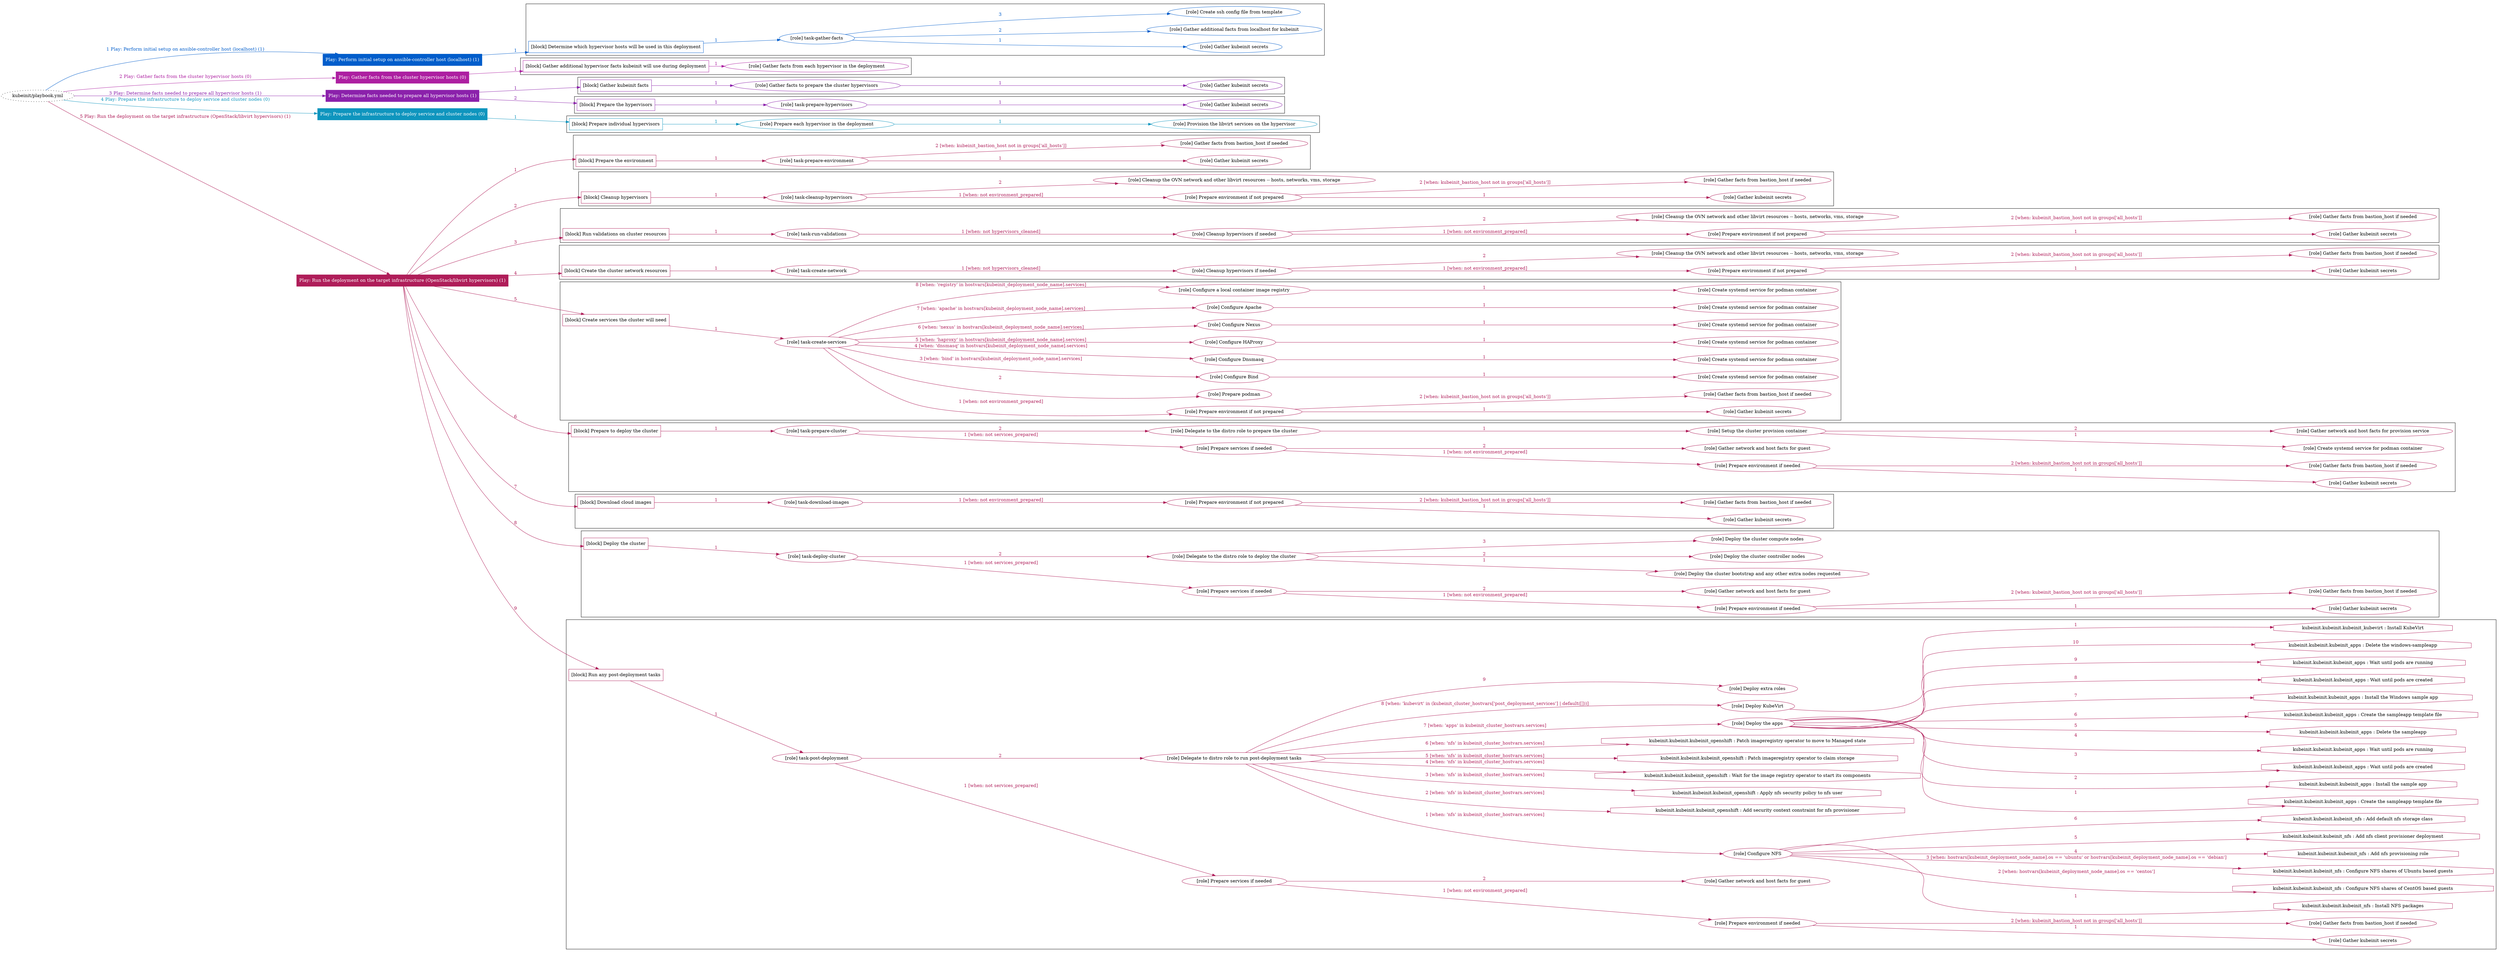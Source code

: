 digraph {
	graph [concentrate=true ordering=in rankdir=LR ratio=fill]
	edge [esep=5 sep=10]
	"kubeinit/playbook.yml" [URL="/home/runner/work/kubeinit/kubeinit/kubeinit/playbook.yml" id=playbook_e3252711 style=dotted]
	"kubeinit/playbook.yml" -> play_e456b643 [label="1 Play: Perform initial setup on ansible-controller host (localhost) (1)" color="#015dcb" fontcolor="#015dcb" id=edge_play_e456b643 labeltooltip="1 Play: Perform initial setup on ansible-controller host (localhost) (1)" tooltip="1 Play: Perform initial setup on ansible-controller host (localhost) (1)"]
	subgraph "Play: Perform initial setup on ansible-controller host (localhost) (1)" {
		play_e456b643 [label="Play: Perform initial setup on ansible-controller host (localhost) (1)" URL="/home/runner/work/kubeinit/kubeinit/kubeinit/playbook.yml" color="#015dcb" fontcolor="#ffffff" id=play_e456b643 shape=box style=filled tooltip=localhost]
		play_e456b643 -> block_eee2f2e5 [label=1 color="#015dcb" fontcolor="#015dcb" id=edge_block_eee2f2e5 labeltooltip=1 tooltip=1]
		subgraph cluster_block_eee2f2e5 {
			block_eee2f2e5 [label="[block] Determine which hypervisor hosts will be used in this deployment" URL="/home/runner/work/kubeinit/kubeinit/kubeinit/playbook.yml" color="#015dcb" id=block_eee2f2e5 labeltooltip="Determine which hypervisor hosts will be used in this deployment" shape=box tooltip="Determine which hypervisor hosts will be used in this deployment"]
			block_eee2f2e5 -> role_b841cca2 [label="1 " color="#015dcb" fontcolor="#015dcb" id=edge_role_b841cca2 labeltooltip="1 " tooltip="1 "]
			subgraph "task-gather-facts" {
				role_b841cca2 [label="[role] task-gather-facts" URL="/home/runner/work/kubeinit/kubeinit/kubeinit/playbook.yml" color="#015dcb" id=role_b841cca2 tooltip="task-gather-facts"]
				role_b841cca2 -> role_5b7f0c7b [label="1 " color="#015dcb" fontcolor="#015dcb" id=edge_role_5b7f0c7b labeltooltip="1 " tooltip="1 "]
				subgraph "Gather kubeinit secrets" {
					role_5b7f0c7b [label="[role] Gather kubeinit secrets" URL="/home/runner/.ansible/collections/ansible_collections/kubeinit/kubeinit/roles/kubeinit_prepare/tasks/build_hypervisors_group.yml" color="#015dcb" id=role_5b7f0c7b tooltip="Gather kubeinit secrets"]
				}
				role_b841cca2 -> role_87a74a77 [label="2 " color="#015dcb" fontcolor="#015dcb" id=edge_role_87a74a77 labeltooltip="2 " tooltip="2 "]
				subgraph "Gather additional facts from localhost for kubeinit" {
					role_87a74a77 [label="[role] Gather additional facts from localhost for kubeinit" URL="/home/runner/.ansible/collections/ansible_collections/kubeinit/kubeinit/roles/kubeinit_prepare/tasks/build_hypervisors_group.yml" color="#015dcb" id=role_87a74a77 tooltip="Gather additional facts from localhost for kubeinit"]
				}
				role_b841cca2 -> role_ed38038c [label="3 " color="#015dcb" fontcolor="#015dcb" id=edge_role_ed38038c labeltooltip="3 " tooltip="3 "]
				subgraph "Create ssh config file from template" {
					role_ed38038c [label="[role] Create ssh config file from template" URL="/home/runner/.ansible/collections/ansible_collections/kubeinit/kubeinit/roles/kubeinit_prepare/tasks/build_hypervisors_group.yml" color="#015dcb" id=role_ed38038c tooltip="Create ssh config file from template"]
				}
			}
		}
	}
	"kubeinit/playbook.yml" -> play_c260c309 [label="2 Play: Gather facts from the cluster hypervisor hosts (0)" color="#ad1fa1" fontcolor="#ad1fa1" id=edge_play_c260c309 labeltooltip="2 Play: Gather facts from the cluster hypervisor hosts (0)" tooltip="2 Play: Gather facts from the cluster hypervisor hosts (0)"]
	subgraph "Play: Gather facts from the cluster hypervisor hosts (0)" {
		play_c260c309 [label="Play: Gather facts from the cluster hypervisor hosts (0)" URL="/home/runner/work/kubeinit/kubeinit/kubeinit/playbook.yml" color="#ad1fa1" fontcolor="#ffffff" id=play_c260c309 shape=box style=filled tooltip="Play: Gather facts from the cluster hypervisor hosts (0)"]
		play_c260c309 -> block_c55fbeb4 [label=1 color="#ad1fa1" fontcolor="#ad1fa1" id=edge_block_c55fbeb4 labeltooltip=1 tooltip=1]
		subgraph cluster_block_c55fbeb4 {
			block_c55fbeb4 [label="[block] Gather additional hypervisor facts kubeinit will use during deployment" URL="/home/runner/work/kubeinit/kubeinit/kubeinit/playbook.yml" color="#ad1fa1" id=block_c55fbeb4 labeltooltip="Gather additional hypervisor facts kubeinit will use during deployment" shape=box tooltip="Gather additional hypervisor facts kubeinit will use during deployment"]
			block_c55fbeb4 -> role_8558c9a0 [label="1 " color="#ad1fa1" fontcolor="#ad1fa1" id=edge_role_8558c9a0 labeltooltip="1 " tooltip="1 "]
			subgraph "Gather facts from each hypervisor in the deployment" {
				role_8558c9a0 [label="[role] Gather facts from each hypervisor in the deployment" URL="/home/runner/work/kubeinit/kubeinit/kubeinit/playbook.yml" color="#ad1fa1" id=role_8558c9a0 tooltip="Gather facts from each hypervisor in the deployment"]
			}
		}
	}
	"kubeinit/playbook.yml" -> play_8055ea23 [label="3 Play: Determine facts needed to prepare all hypervisor hosts (1)" color="#8b21ab" fontcolor="#8b21ab" id=edge_play_8055ea23 labeltooltip="3 Play: Determine facts needed to prepare all hypervisor hosts (1)" tooltip="3 Play: Determine facts needed to prepare all hypervisor hosts (1)"]
	subgraph "Play: Determine facts needed to prepare all hypervisor hosts (1)" {
		play_8055ea23 [label="Play: Determine facts needed to prepare all hypervisor hosts (1)" URL="/home/runner/work/kubeinit/kubeinit/kubeinit/playbook.yml" color="#8b21ab" fontcolor="#ffffff" id=play_8055ea23 shape=box style=filled tooltip=localhost]
		play_8055ea23 -> block_b555402e [label=1 color="#8b21ab" fontcolor="#8b21ab" id=edge_block_b555402e labeltooltip=1 tooltip=1]
		subgraph cluster_block_b555402e {
			block_b555402e [label="[block] Gather kubeinit facts" URL="/home/runner/work/kubeinit/kubeinit/kubeinit/playbook.yml" color="#8b21ab" id=block_b555402e labeltooltip="Gather kubeinit facts" shape=box tooltip="Gather kubeinit facts"]
			block_b555402e -> role_ecf89e11 [label="1 " color="#8b21ab" fontcolor="#8b21ab" id=edge_role_ecf89e11 labeltooltip="1 " tooltip="1 "]
			subgraph "Gather facts to prepare the cluster hypervisors" {
				role_ecf89e11 [label="[role] Gather facts to prepare the cluster hypervisors" URL="/home/runner/work/kubeinit/kubeinit/kubeinit/playbook.yml" color="#8b21ab" id=role_ecf89e11 tooltip="Gather facts to prepare the cluster hypervisors"]
				role_ecf89e11 -> role_c4e775cf [label="1 " color="#8b21ab" fontcolor="#8b21ab" id=edge_role_c4e775cf labeltooltip="1 " tooltip="1 "]
				subgraph "Gather kubeinit secrets" {
					role_c4e775cf [label="[role] Gather kubeinit secrets" URL="/home/runner/.ansible/collections/ansible_collections/kubeinit/kubeinit/roles/kubeinit_prepare/tasks/gather_kubeinit_facts.yml" color="#8b21ab" id=role_c4e775cf tooltip="Gather kubeinit secrets"]
				}
			}
		}
		play_8055ea23 -> block_e7b2867a [label=2 color="#8b21ab" fontcolor="#8b21ab" id=edge_block_e7b2867a labeltooltip=2 tooltip=2]
		subgraph cluster_block_e7b2867a {
			block_e7b2867a [label="[block] Prepare the hypervisors" URL="/home/runner/work/kubeinit/kubeinit/kubeinit/playbook.yml" color="#8b21ab" id=block_e7b2867a labeltooltip="Prepare the hypervisors" shape=box tooltip="Prepare the hypervisors"]
			block_e7b2867a -> role_e897cc3e [label="1 " color="#8b21ab" fontcolor="#8b21ab" id=edge_role_e897cc3e labeltooltip="1 " tooltip="1 "]
			subgraph "task-prepare-hypervisors" {
				role_e897cc3e [label="[role] task-prepare-hypervisors" URL="/home/runner/work/kubeinit/kubeinit/kubeinit/playbook.yml" color="#8b21ab" id=role_e897cc3e tooltip="task-prepare-hypervisors"]
				role_e897cc3e -> role_be6ddb45 [label="1 " color="#8b21ab" fontcolor="#8b21ab" id=edge_role_be6ddb45 labeltooltip="1 " tooltip="1 "]
				subgraph "Gather kubeinit secrets" {
					role_be6ddb45 [label="[role] Gather kubeinit secrets" URL="/home/runner/.ansible/collections/ansible_collections/kubeinit/kubeinit/roles/kubeinit_prepare/tasks/gather_kubeinit_facts.yml" color="#8b21ab" id=role_be6ddb45 tooltip="Gather kubeinit secrets"]
				}
			}
		}
	}
	"kubeinit/playbook.yml" -> play_c239cff2 [label="4 Play: Prepare the infrastructure to deploy service and cluster nodes (0)" color="#0e95be" fontcolor="#0e95be" id=edge_play_c239cff2 labeltooltip="4 Play: Prepare the infrastructure to deploy service and cluster nodes (0)" tooltip="4 Play: Prepare the infrastructure to deploy service and cluster nodes (0)"]
	subgraph "Play: Prepare the infrastructure to deploy service and cluster nodes (0)" {
		play_c239cff2 [label="Play: Prepare the infrastructure to deploy service and cluster nodes (0)" URL="/home/runner/work/kubeinit/kubeinit/kubeinit/playbook.yml" color="#0e95be" fontcolor="#ffffff" id=play_c239cff2 shape=box style=filled tooltip="Play: Prepare the infrastructure to deploy service and cluster nodes (0)"]
		play_c239cff2 -> block_aba1b166 [label=1 color="#0e95be" fontcolor="#0e95be" id=edge_block_aba1b166 labeltooltip=1 tooltip=1]
		subgraph cluster_block_aba1b166 {
			block_aba1b166 [label="[block] Prepare individual hypervisors" URL="/home/runner/work/kubeinit/kubeinit/kubeinit/playbook.yml" color="#0e95be" id=block_aba1b166 labeltooltip="Prepare individual hypervisors" shape=box tooltip="Prepare individual hypervisors"]
			block_aba1b166 -> role_907ac95d [label="1 " color="#0e95be" fontcolor="#0e95be" id=edge_role_907ac95d labeltooltip="1 " tooltip="1 "]
			subgraph "Prepare each hypervisor in the deployment" {
				role_907ac95d [label="[role] Prepare each hypervisor in the deployment" URL="/home/runner/work/kubeinit/kubeinit/kubeinit/playbook.yml" color="#0e95be" id=role_907ac95d tooltip="Prepare each hypervisor in the deployment"]
				role_907ac95d -> role_f558c8da [label="1 " color="#0e95be" fontcolor="#0e95be" id=edge_role_f558c8da labeltooltip="1 " tooltip="1 "]
				subgraph "Provision the libvirt services on the hypervisor" {
					role_f558c8da [label="[role] Provision the libvirt services on the hypervisor" URL="/home/runner/.ansible/collections/ansible_collections/kubeinit/kubeinit/roles/kubeinit_prepare/tasks/prepare_hypervisor.yml" color="#0e95be" id=role_f558c8da tooltip="Provision the libvirt services on the hypervisor"]
				}
			}
		}
	}
	"kubeinit/playbook.yml" -> play_3ea09813 [label="5 Play: Run the deployment on the target infrastructure (OpenStack/libvirt hypervisors) (1)" color="#af1d59" fontcolor="#af1d59" id=edge_play_3ea09813 labeltooltip="5 Play: Run the deployment on the target infrastructure (OpenStack/libvirt hypervisors) (1)" tooltip="5 Play: Run the deployment on the target infrastructure (OpenStack/libvirt hypervisors) (1)"]
	subgraph "Play: Run the deployment on the target infrastructure (OpenStack/libvirt hypervisors) (1)" {
		play_3ea09813 [label="Play: Run the deployment on the target infrastructure (OpenStack/libvirt hypervisors) (1)" URL="/home/runner/work/kubeinit/kubeinit/kubeinit/playbook.yml" color="#af1d59" fontcolor="#ffffff" id=play_3ea09813 shape=box style=filled tooltip=localhost]
		play_3ea09813 -> block_034b9311 [label=1 color="#af1d59" fontcolor="#af1d59" id=edge_block_034b9311 labeltooltip=1 tooltip=1]
		subgraph cluster_block_034b9311 {
			block_034b9311 [label="[block] Prepare the environment" URL="/home/runner/work/kubeinit/kubeinit/kubeinit/playbook.yml" color="#af1d59" id=block_034b9311 labeltooltip="Prepare the environment" shape=box tooltip="Prepare the environment"]
			block_034b9311 -> role_fb44b519 [label="1 " color="#af1d59" fontcolor="#af1d59" id=edge_role_fb44b519 labeltooltip="1 " tooltip="1 "]
			subgraph "task-prepare-environment" {
				role_fb44b519 [label="[role] task-prepare-environment" URL="/home/runner/work/kubeinit/kubeinit/kubeinit/playbook.yml" color="#af1d59" id=role_fb44b519 tooltip="task-prepare-environment"]
				role_fb44b519 -> role_ff9d179a [label="1 " color="#af1d59" fontcolor="#af1d59" id=edge_role_ff9d179a labeltooltip="1 " tooltip="1 "]
				subgraph "Gather kubeinit secrets" {
					role_ff9d179a [label="[role] Gather kubeinit secrets" URL="/home/runner/.ansible/collections/ansible_collections/kubeinit/kubeinit/roles/kubeinit_prepare/tasks/gather_kubeinit_facts.yml" color="#af1d59" id=role_ff9d179a tooltip="Gather kubeinit secrets"]
				}
				role_fb44b519 -> role_3afa31f3 [label="2 [when: kubeinit_bastion_host not in groups['all_hosts']]" color="#af1d59" fontcolor="#af1d59" id=edge_role_3afa31f3 labeltooltip="2 [when: kubeinit_bastion_host not in groups['all_hosts']]" tooltip="2 [when: kubeinit_bastion_host not in groups['all_hosts']]"]
				subgraph "Gather facts from bastion_host if needed" {
					role_3afa31f3 [label="[role] Gather facts from bastion_host if needed" URL="/home/runner/.ansible/collections/ansible_collections/kubeinit/kubeinit/roles/kubeinit_prepare/tasks/main.yml" color="#af1d59" id=role_3afa31f3 tooltip="Gather facts from bastion_host if needed"]
				}
			}
		}
		play_3ea09813 -> block_0608046b [label=2 color="#af1d59" fontcolor="#af1d59" id=edge_block_0608046b labeltooltip=2 tooltip=2]
		subgraph cluster_block_0608046b {
			block_0608046b [label="[block] Cleanup hypervisors" URL="/home/runner/work/kubeinit/kubeinit/kubeinit/playbook.yml" color="#af1d59" id=block_0608046b labeltooltip="Cleanup hypervisors" shape=box tooltip="Cleanup hypervisors"]
			block_0608046b -> role_62b7199b [label="1 " color="#af1d59" fontcolor="#af1d59" id=edge_role_62b7199b labeltooltip="1 " tooltip="1 "]
			subgraph "task-cleanup-hypervisors" {
				role_62b7199b [label="[role] task-cleanup-hypervisors" URL="/home/runner/work/kubeinit/kubeinit/kubeinit/playbook.yml" color="#af1d59" id=role_62b7199b tooltip="task-cleanup-hypervisors"]
				role_62b7199b -> role_572e3bfc [label="1 [when: not environment_prepared]" color="#af1d59" fontcolor="#af1d59" id=edge_role_572e3bfc labeltooltip="1 [when: not environment_prepared]" tooltip="1 [when: not environment_prepared]"]
				subgraph "Prepare environment if not prepared" {
					role_572e3bfc [label="[role] Prepare environment if not prepared" URL="/home/runner/.ansible/collections/ansible_collections/kubeinit/kubeinit/roles/kubeinit_libvirt/tasks/cleanup_hypervisors.yml" color="#af1d59" id=role_572e3bfc tooltip="Prepare environment if not prepared"]
					role_572e3bfc -> role_1ffa2265 [label="1 " color="#af1d59" fontcolor="#af1d59" id=edge_role_1ffa2265 labeltooltip="1 " tooltip="1 "]
					subgraph "Gather kubeinit secrets" {
						role_1ffa2265 [label="[role] Gather kubeinit secrets" URL="/home/runner/.ansible/collections/ansible_collections/kubeinit/kubeinit/roles/kubeinit_prepare/tasks/gather_kubeinit_facts.yml" color="#af1d59" id=role_1ffa2265 tooltip="Gather kubeinit secrets"]
					}
					role_572e3bfc -> role_8b8fbdbe [label="2 [when: kubeinit_bastion_host not in groups['all_hosts']]" color="#af1d59" fontcolor="#af1d59" id=edge_role_8b8fbdbe labeltooltip="2 [when: kubeinit_bastion_host not in groups['all_hosts']]" tooltip="2 [when: kubeinit_bastion_host not in groups['all_hosts']]"]
					subgraph "Gather facts from bastion_host if needed" {
						role_8b8fbdbe [label="[role] Gather facts from bastion_host if needed" URL="/home/runner/.ansible/collections/ansible_collections/kubeinit/kubeinit/roles/kubeinit_prepare/tasks/main.yml" color="#af1d59" id=role_8b8fbdbe tooltip="Gather facts from bastion_host if needed"]
					}
				}
				role_62b7199b -> role_d8f637d0 [label="2 " color="#af1d59" fontcolor="#af1d59" id=edge_role_d8f637d0 labeltooltip="2 " tooltip="2 "]
				subgraph "Cleanup the OVN network and other libvirt resources -- hosts, networks, vms, storage" {
					role_d8f637d0 [label="[role] Cleanup the OVN network and other libvirt resources -- hosts, networks, vms, storage" URL="/home/runner/.ansible/collections/ansible_collections/kubeinit/kubeinit/roles/kubeinit_libvirt/tasks/cleanup_hypervisors.yml" color="#af1d59" id=role_d8f637d0 tooltip="Cleanup the OVN network and other libvirt resources -- hosts, networks, vms, storage"]
				}
			}
		}
		play_3ea09813 -> block_e506ed48 [label=3 color="#af1d59" fontcolor="#af1d59" id=edge_block_e506ed48 labeltooltip=3 tooltip=3]
		subgraph cluster_block_e506ed48 {
			block_e506ed48 [label="[block] Run validations on cluster resources" URL="/home/runner/work/kubeinit/kubeinit/kubeinit/playbook.yml" color="#af1d59" id=block_e506ed48 labeltooltip="Run validations on cluster resources" shape=box tooltip="Run validations on cluster resources"]
			block_e506ed48 -> role_f133ded1 [label="1 " color="#af1d59" fontcolor="#af1d59" id=edge_role_f133ded1 labeltooltip="1 " tooltip="1 "]
			subgraph "task-run-validations" {
				role_f133ded1 [label="[role] task-run-validations" URL="/home/runner/work/kubeinit/kubeinit/kubeinit/playbook.yml" color="#af1d59" id=role_f133ded1 tooltip="task-run-validations"]
				role_f133ded1 -> role_7e193907 [label="1 [when: not hypervisors_cleaned]" color="#af1d59" fontcolor="#af1d59" id=edge_role_7e193907 labeltooltip="1 [when: not hypervisors_cleaned]" tooltip="1 [when: not hypervisors_cleaned]"]
				subgraph "Cleanup hypervisors if needed" {
					role_7e193907 [label="[role] Cleanup hypervisors if needed" URL="/home/runner/.ansible/collections/ansible_collections/kubeinit/kubeinit/roles/kubeinit_validations/tasks/main.yml" color="#af1d59" id=role_7e193907 tooltip="Cleanup hypervisors if needed"]
					role_7e193907 -> role_e0d7510d [label="1 [when: not environment_prepared]" color="#af1d59" fontcolor="#af1d59" id=edge_role_e0d7510d labeltooltip="1 [when: not environment_prepared]" tooltip="1 [when: not environment_prepared]"]
					subgraph "Prepare environment if not prepared" {
						role_e0d7510d [label="[role] Prepare environment if not prepared" URL="/home/runner/.ansible/collections/ansible_collections/kubeinit/kubeinit/roles/kubeinit_libvirt/tasks/cleanup_hypervisors.yml" color="#af1d59" id=role_e0d7510d tooltip="Prepare environment if not prepared"]
						role_e0d7510d -> role_b2cf4967 [label="1 " color="#af1d59" fontcolor="#af1d59" id=edge_role_b2cf4967 labeltooltip="1 " tooltip="1 "]
						subgraph "Gather kubeinit secrets" {
							role_b2cf4967 [label="[role] Gather kubeinit secrets" URL="/home/runner/.ansible/collections/ansible_collections/kubeinit/kubeinit/roles/kubeinit_prepare/tasks/gather_kubeinit_facts.yml" color="#af1d59" id=role_b2cf4967 tooltip="Gather kubeinit secrets"]
						}
						role_e0d7510d -> role_5bf12031 [label="2 [when: kubeinit_bastion_host not in groups['all_hosts']]" color="#af1d59" fontcolor="#af1d59" id=edge_role_5bf12031 labeltooltip="2 [when: kubeinit_bastion_host not in groups['all_hosts']]" tooltip="2 [when: kubeinit_bastion_host not in groups['all_hosts']]"]
						subgraph "Gather facts from bastion_host if needed" {
							role_5bf12031 [label="[role] Gather facts from bastion_host if needed" URL="/home/runner/.ansible/collections/ansible_collections/kubeinit/kubeinit/roles/kubeinit_prepare/tasks/main.yml" color="#af1d59" id=role_5bf12031 tooltip="Gather facts from bastion_host if needed"]
						}
					}
					role_7e193907 -> role_a5b5bcfa [label="2 " color="#af1d59" fontcolor="#af1d59" id=edge_role_a5b5bcfa labeltooltip="2 " tooltip="2 "]
					subgraph "Cleanup the OVN network and other libvirt resources -- hosts, networks, vms, storage" {
						role_a5b5bcfa [label="[role] Cleanup the OVN network and other libvirt resources -- hosts, networks, vms, storage" URL="/home/runner/.ansible/collections/ansible_collections/kubeinit/kubeinit/roles/kubeinit_libvirt/tasks/cleanup_hypervisors.yml" color="#af1d59" id=role_a5b5bcfa tooltip="Cleanup the OVN network and other libvirt resources -- hosts, networks, vms, storage"]
					}
				}
			}
		}
		play_3ea09813 -> block_04ce2e77 [label=4 color="#af1d59" fontcolor="#af1d59" id=edge_block_04ce2e77 labeltooltip=4 tooltip=4]
		subgraph cluster_block_04ce2e77 {
			block_04ce2e77 [label="[block] Create the cluster network resources" URL="/home/runner/work/kubeinit/kubeinit/kubeinit/playbook.yml" color="#af1d59" id=block_04ce2e77 labeltooltip="Create the cluster network resources" shape=box tooltip="Create the cluster network resources"]
			block_04ce2e77 -> role_4ee4dd13 [label="1 " color="#af1d59" fontcolor="#af1d59" id=edge_role_4ee4dd13 labeltooltip="1 " tooltip="1 "]
			subgraph "task-create-network" {
				role_4ee4dd13 [label="[role] task-create-network" URL="/home/runner/work/kubeinit/kubeinit/kubeinit/playbook.yml" color="#af1d59" id=role_4ee4dd13 tooltip="task-create-network"]
				role_4ee4dd13 -> role_643209d6 [label="1 [when: not hypervisors_cleaned]" color="#af1d59" fontcolor="#af1d59" id=edge_role_643209d6 labeltooltip="1 [when: not hypervisors_cleaned]" tooltip="1 [when: not hypervisors_cleaned]"]
				subgraph "Cleanup hypervisors if needed" {
					role_643209d6 [label="[role] Cleanup hypervisors if needed" URL="/home/runner/.ansible/collections/ansible_collections/kubeinit/kubeinit/roles/kubeinit_libvirt/tasks/create_network.yml" color="#af1d59" id=role_643209d6 tooltip="Cleanup hypervisors if needed"]
					role_643209d6 -> role_c577e82b [label="1 [when: not environment_prepared]" color="#af1d59" fontcolor="#af1d59" id=edge_role_c577e82b labeltooltip="1 [when: not environment_prepared]" tooltip="1 [when: not environment_prepared]"]
					subgraph "Prepare environment if not prepared" {
						role_c577e82b [label="[role] Prepare environment if not prepared" URL="/home/runner/.ansible/collections/ansible_collections/kubeinit/kubeinit/roles/kubeinit_libvirt/tasks/cleanup_hypervisors.yml" color="#af1d59" id=role_c577e82b tooltip="Prepare environment if not prepared"]
						role_c577e82b -> role_55623aaa [label="1 " color="#af1d59" fontcolor="#af1d59" id=edge_role_55623aaa labeltooltip="1 " tooltip="1 "]
						subgraph "Gather kubeinit secrets" {
							role_55623aaa [label="[role] Gather kubeinit secrets" URL="/home/runner/.ansible/collections/ansible_collections/kubeinit/kubeinit/roles/kubeinit_prepare/tasks/gather_kubeinit_facts.yml" color="#af1d59" id=role_55623aaa tooltip="Gather kubeinit secrets"]
						}
						role_c577e82b -> role_49bbb86b [label="2 [when: kubeinit_bastion_host not in groups['all_hosts']]" color="#af1d59" fontcolor="#af1d59" id=edge_role_49bbb86b labeltooltip="2 [when: kubeinit_bastion_host not in groups['all_hosts']]" tooltip="2 [when: kubeinit_bastion_host not in groups['all_hosts']]"]
						subgraph "Gather facts from bastion_host if needed" {
							role_49bbb86b [label="[role] Gather facts from bastion_host if needed" URL="/home/runner/.ansible/collections/ansible_collections/kubeinit/kubeinit/roles/kubeinit_prepare/tasks/main.yml" color="#af1d59" id=role_49bbb86b tooltip="Gather facts from bastion_host if needed"]
						}
					}
					role_643209d6 -> role_d108f655 [label="2 " color="#af1d59" fontcolor="#af1d59" id=edge_role_d108f655 labeltooltip="2 " tooltip="2 "]
					subgraph "Cleanup the OVN network and other libvirt resources -- hosts, networks, vms, storage" {
						role_d108f655 [label="[role] Cleanup the OVN network and other libvirt resources -- hosts, networks, vms, storage" URL="/home/runner/.ansible/collections/ansible_collections/kubeinit/kubeinit/roles/kubeinit_libvirt/tasks/cleanup_hypervisors.yml" color="#af1d59" id=role_d108f655 tooltip="Cleanup the OVN network and other libvirt resources -- hosts, networks, vms, storage"]
					}
				}
			}
		}
		play_3ea09813 -> block_4a1b5ad2 [label=5 color="#af1d59" fontcolor="#af1d59" id=edge_block_4a1b5ad2 labeltooltip=5 tooltip=5]
		subgraph cluster_block_4a1b5ad2 {
			block_4a1b5ad2 [label="[block] Create services the cluster will need" URL="/home/runner/work/kubeinit/kubeinit/kubeinit/playbook.yml" color="#af1d59" id=block_4a1b5ad2 labeltooltip="Create services the cluster will need" shape=box tooltip="Create services the cluster will need"]
			block_4a1b5ad2 -> role_200e5c38 [label="1 " color="#af1d59" fontcolor="#af1d59" id=edge_role_200e5c38 labeltooltip="1 " tooltip="1 "]
			subgraph "task-create-services" {
				role_200e5c38 [label="[role] task-create-services" URL="/home/runner/work/kubeinit/kubeinit/kubeinit/playbook.yml" color="#af1d59" id=role_200e5c38 tooltip="task-create-services"]
				role_200e5c38 -> role_45a23ff1 [label="1 [when: not environment_prepared]" color="#af1d59" fontcolor="#af1d59" id=edge_role_45a23ff1 labeltooltip="1 [when: not environment_prepared]" tooltip="1 [when: not environment_prepared]"]
				subgraph "Prepare environment if not prepared" {
					role_45a23ff1 [label="[role] Prepare environment if not prepared" URL="/home/runner/.ansible/collections/ansible_collections/kubeinit/kubeinit/roles/kubeinit_services/tasks/main.yml" color="#af1d59" id=role_45a23ff1 tooltip="Prepare environment if not prepared"]
					role_45a23ff1 -> role_1e6dfc00 [label="1 " color="#af1d59" fontcolor="#af1d59" id=edge_role_1e6dfc00 labeltooltip="1 " tooltip="1 "]
					subgraph "Gather kubeinit secrets" {
						role_1e6dfc00 [label="[role] Gather kubeinit secrets" URL="/home/runner/.ansible/collections/ansible_collections/kubeinit/kubeinit/roles/kubeinit_prepare/tasks/gather_kubeinit_facts.yml" color="#af1d59" id=role_1e6dfc00 tooltip="Gather kubeinit secrets"]
					}
					role_45a23ff1 -> role_d30a7b1b [label="2 [when: kubeinit_bastion_host not in groups['all_hosts']]" color="#af1d59" fontcolor="#af1d59" id=edge_role_d30a7b1b labeltooltip="2 [when: kubeinit_bastion_host not in groups['all_hosts']]" tooltip="2 [when: kubeinit_bastion_host not in groups['all_hosts']]"]
					subgraph "Gather facts from bastion_host if needed" {
						role_d30a7b1b [label="[role] Gather facts from bastion_host if needed" URL="/home/runner/.ansible/collections/ansible_collections/kubeinit/kubeinit/roles/kubeinit_prepare/tasks/main.yml" color="#af1d59" id=role_d30a7b1b tooltip="Gather facts from bastion_host if needed"]
					}
				}
				role_200e5c38 -> role_5715a334 [label="2 " color="#af1d59" fontcolor="#af1d59" id=edge_role_5715a334 labeltooltip="2 " tooltip="2 "]
				subgraph "Prepare podman" {
					role_5715a334 [label="[role] Prepare podman" URL="/home/runner/.ansible/collections/ansible_collections/kubeinit/kubeinit/roles/kubeinit_services/tasks/00_create_service_pod.yml" color="#af1d59" id=role_5715a334 tooltip="Prepare podman"]
				}
				role_200e5c38 -> role_47a1816c [label="3 [when: 'bind' in hostvars[kubeinit_deployment_node_name].services]" color="#af1d59" fontcolor="#af1d59" id=edge_role_47a1816c labeltooltip="3 [when: 'bind' in hostvars[kubeinit_deployment_node_name].services]" tooltip="3 [when: 'bind' in hostvars[kubeinit_deployment_node_name].services]"]
				subgraph "Configure Bind" {
					role_47a1816c [label="[role] Configure Bind" URL="/home/runner/.ansible/collections/ansible_collections/kubeinit/kubeinit/roles/kubeinit_services/tasks/start_services_containers.yml" color="#af1d59" id=role_47a1816c tooltip="Configure Bind"]
					role_47a1816c -> role_628c05bf [label="1 " color="#af1d59" fontcolor="#af1d59" id=edge_role_628c05bf labeltooltip="1 " tooltip="1 "]
					subgraph "Create systemd service for podman container" {
						role_628c05bf [label="[role] Create systemd service for podman container" URL="/home/runner/.ansible/collections/ansible_collections/kubeinit/kubeinit/roles/kubeinit_bind/tasks/main.yml" color="#af1d59" id=role_628c05bf tooltip="Create systemd service for podman container"]
					}
				}
				role_200e5c38 -> role_bedb3c63 [label="4 [when: 'dnsmasq' in hostvars[kubeinit_deployment_node_name].services]" color="#af1d59" fontcolor="#af1d59" id=edge_role_bedb3c63 labeltooltip="4 [when: 'dnsmasq' in hostvars[kubeinit_deployment_node_name].services]" tooltip="4 [when: 'dnsmasq' in hostvars[kubeinit_deployment_node_name].services]"]
				subgraph "Configure Dnsmasq" {
					role_bedb3c63 [label="[role] Configure Dnsmasq" URL="/home/runner/.ansible/collections/ansible_collections/kubeinit/kubeinit/roles/kubeinit_services/tasks/start_services_containers.yml" color="#af1d59" id=role_bedb3c63 tooltip="Configure Dnsmasq"]
					role_bedb3c63 -> role_e646cefc [label="1 " color="#af1d59" fontcolor="#af1d59" id=edge_role_e646cefc labeltooltip="1 " tooltip="1 "]
					subgraph "Create systemd service for podman container" {
						role_e646cefc [label="[role] Create systemd service for podman container" URL="/home/runner/.ansible/collections/ansible_collections/kubeinit/kubeinit/roles/kubeinit_dnsmasq/tasks/main.yml" color="#af1d59" id=role_e646cefc tooltip="Create systemd service for podman container"]
					}
				}
				role_200e5c38 -> role_da34a9d1 [label="5 [when: 'haproxy' in hostvars[kubeinit_deployment_node_name].services]" color="#af1d59" fontcolor="#af1d59" id=edge_role_da34a9d1 labeltooltip="5 [when: 'haproxy' in hostvars[kubeinit_deployment_node_name].services]" tooltip="5 [when: 'haproxy' in hostvars[kubeinit_deployment_node_name].services]"]
				subgraph "Configure HAProxy" {
					role_da34a9d1 [label="[role] Configure HAProxy" URL="/home/runner/.ansible/collections/ansible_collections/kubeinit/kubeinit/roles/kubeinit_services/tasks/start_services_containers.yml" color="#af1d59" id=role_da34a9d1 tooltip="Configure HAProxy"]
					role_da34a9d1 -> role_89391e80 [label="1 " color="#af1d59" fontcolor="#af1d59" id=edge_role_89391e80 labeltooltip="1 " tooltip="1 "]
					subgraph "Create systemd service for podman container" {
						role_89391e80 [label="[role] Create systemd service for podman container" URL="/home/runner/.ansible/collections/ansible_collections/kubeinit/kubeinit/roles/kubeinit_haproxy/tasks/main.yml" color="#af1d59" id=role_89391e80 tooltip="Create systemd service for podman container"]
					}
				}
				role_200e5c38 -> role_f342394f [label="6 [when: 'nexus' in hostvars[kubeinit_deployment_node_name].services]" color="#af1d59" fontcolor="#af1d59" id=edge_role_f342394f labeltooltip="6 [when: 'nexus' in hostvars[kubeinit_deployment_node_name].services]" tooltip="6 [when: 'nexus' in hostvars[kubeinit_deployment_node_name].services]"]
				subgraph "Configure Nexus" {
					role_f342394f [label="[role] Configure Nexus" URL="/home/runner/.ansible/collections/ansible_collections/kubeinit/kubeinit/roles/kubeinit_services/tasks/start_services_containers.yml" color="#af1d59" id=role_f342394f tooltip="Configure Nexus"]
					role_f342394f -> role_1945001e [label="1 " color="#af1d59" fontcolor="#af1d59" id=edge_role_1945001e labeltooltip="1 " tooltip="1 "]
					subgraph "Create systemd service for podman container" {
						role_1945001e [label="[role] Create systemd service for podman container" URL="/home/runner/.ansible/collections/ansible_collections/kubeinit/kubeinit/roles/kubeinit_nexus/tasks/main.yml" color="#af1d59" id=role_1945001e tooltip="Create systemd service for podman container"]
					}
				}
				role_200e5c38 -> role_5595a4e3 [label="7 [when: 'apache' in hostvars[kubeinit_deployment_node_name].services]" color="#af1d59" fontcolor="#af1d59" id=edge_role_5595a4e3 labeltooltip="7 [when: 'apache' in hostvars[kubeinit_deployment_node_name].services]" tooltip="7 [when: 'apache' in hostvars[kubeinit_deployment_node_name].services]"]
				subgraph "Configure Apache" {
					role_5595a4e3 [label="[role] Configure Apache" URL="/home/runner/.ansible/collections/ansible_collections/kubeinit/kubeinit/roles/kubeinit_services/tasks/start_services_containers.yml" color="#af1d59" id=role_5595a4e3 tooltip="Configure Apache"]
					role_5595a4e3 -> role_382ae1e9 [label="1 " color="#af1d59" fontcolor="#af1d59" id=edge_role_382ae1e9 labeltooltip="1 " tooltip="1 "]
					subgraph "Create systemd service for podman container" {
						role_382ae1e9 [label="[role] Create systemd service for podman container" URL="/home/runner/.ansible/collections/ansible_collections/kubeinit/kubeinit/roles/kubeinit_apache/tasks/main.yml" color="#af1d59" id=role_382ae1e9 tooltip="Create systemd service for podman container"]
					}
				}
				role_200e5c38 -> role_b085291c [label="8 [when: 'registry' in hostvars[kubeinit_deployment_node_name].services]" color="#af1d59" fontcolor="#af1d59" id=edge_role_b085291c labeltooltip="8 [when: 'registry' in hostvars[kubeinit_deployment_node_name].services]" tooltip="8 [when: 'registry' in hostvars[kubeinit_deployment_node_name].services]"]
				subgraph "Configure a local container image registry" {
					role_b085291c [label="[role] Configure a local container image registry" URL="/home/runner/.ansible/collections/ansible_collections/kubeinit/kubeinit/roles/kubeinit_services/tasks/start_services_containers.yml" color="#af1d59" id=role_b085291c tooltip="Configure a local container image registry"]
					role_b085291c -> role_a7bc7202 [label="1 " color="#af1d59" fontcolor="#af1d59" id=edge_role_a7bc7202 labeltooltip="1 " tooltip="1 "]
					subgraph "Create systemd service for podman container" {
						role_a7bc7202 [label="[role] Create systemd service for podman container" URL="/home/runner/.ansible/collections/ansible_collections/kubeinit/kubeinit/roles/kubeinit_registry/tasks/main.yml" color="#af1d59" id=role_a7bc7202 tooltip="Create systemd service for podman container"]
					}
				}
			}
		}
		play_3ea09813 -> block_edd6121d [label=6 color="#af1d59" fontcolor="#af1d59" id=edge_block_edd6121d labeltooltip=6 tooltip=6]
		subgraph cluster_block_edd6121d {
			block_edd6121d [label="[block] Prepare to deploy the cluster" URL="/home/runner/work/kubeinit/kubeinit/kubeinit/playbook.yml" color="#af1d59" id=block_edd6121d labeltooltip="Prepare to deploy the cluster" shape=box tooltip="Prepare to deploy the cluster"]
			block_edd6121d -> role_98f7837d [label="1 " color="#af1d59" fontcolor="#af1d59" id=edge_role_98f7837d labeltooltip="1 " tooltip="1 "]
			subgraph "task-prepare-cluster" {
				role_98f7837d [label="[role] task-prepare-cluster" URL="/home/runner/work/kubeinit/kubeinit/kubeinit/playbook.yml" color="#af1d59" id=role_98f7837d tooltip="task-prepare-cluster"]
				role_98f7837d -> role_c1886829 [label="1 [when: not services_prepared]" color="#af1d59" fontcolor="#af1d59" id=edge_role_c1886829 labeltooltip="1 [when: not services_prepared]" tooltip="1 [when: not services_prepared]"]
				subgraph "Prepare services if needed" {
					role_c1886829 [label="[role] Prepare services if needed" URL="/home/runner/.ansible/collections/ansible_collections/kubeinit/kubeinit/roles/kubeinit_prepare/tasks/prepare_cluster.yml" color="#af1d59" id=role_c1886829 tooltip="Prepare services if needed"]
					role_c1886829 -> role_0881740b [label="1 [when: not environment_prepared]" color="#af1d59" fontcolor="#af1d59" id=edge_role_0881740b labeltooltip="1 [when: not environment_prepared]" tooltip="1 [when: not environment_prepared]"]
					subgraph "Prepare environment if needed" {
						role_0881740b [label="[role] Prepare environment if needed" URL="/home/runner/.ansible/collections/ansible_collections/kubeinit/kubeinit/roles/kubeinit_services/tasks/prepare_services.yml" color="#af1d59" id=role_0881740b tooltip="Prepare environment if needed"]
						role_0881740b -> role_8a02ac22 [label="1 " color="#af1d59" fontcolor="#af1d59" id=edge_role_8a02ac22 labeltooltip="1 " tooltip="1 "]
						subgraph "Gather kubeinit secrets" {
							role_8a02ac22 [label="[role] Gather kubeinit secrets" URL="/home/runner/.ansible/collections/ansible_collections/kubeinit/kubeinit/roles/kubeinit_prepare/tasks/gather_kubeinit_facts.yml" color="#af1d59" id=role_8a02ac22 tooltip="Gather kubeinit secrets"]
						}
						role_0881740b -> role_0c3df285 [label="2 [when: kubeinit_bastion_host not in groups['all_hosts']]" color="#af1d59" fontcolor="#af1d59" id=edge_role_0c3df285 labeltooltip="2 [when: kubeinit_bastion_host not in groups['all_hosts']]" tooltip="2 [when: kubeinit_bastion_host not in groups['all_hosts']]"]
						subgraph "Gather facts from bastion_host if needed" {
							role_0c3df285 [label="[role] Gather facts from bastion_host if needed" URL="/home/runner/.ansible/collections/ansible_collections/kubeinit/kubeinit/roles/kubeinit_prepare/tasks/main.yml" color="#af1d59" id=role_0c3df285 tooltip="Gather facts from bastion_host if needed"]
						}
					}
					role_c1886829 -> role_37bf2bd5 [label="2 " color="#af1d59" fontcolor="#af1d59" id=edge_role_37bf2bd5 labeltooltip="2 " tooltip="2 "]
					subgraph "Gather network and host facts for guest" {
						role_37bf2bd5 [label="[role] Gather network and host facts for guest" URL="/home/runner/.ansible/collections/ansible_collections/kubeinit/kubeinit/roles/kubeinit_services/tasks/prepare_services.yml" color="#af1d59" id=role_37bf2bd5 tooltip="Gather network and host facts for guest"]
					}
				}
				role_98f7837d -> role_a9c54320 [label="2 " color="#af1d59" fontcolor="#af1d59" id=edge_role_a9c54320 labeltooltip="2 " tooltip="2 "]
				subgraph "Delegate to the distro role to prepare the cluster" {
					role_a9c54320 [label="[role] Delegate to the distro role to prepare the cluster" URL="/home/runner/.ansible/collections/ansible_collections/kubeinit/kubeinit/roles/kubeinit_prepare/tasks/prepare_cluster.yml" color="#af1d59" id=role_a9c54320 tooltip="Delegate to the distro role to prepare the cluster"]
					role_a9c54320 -> role_fa4ae5f7 [label="1 " color="#af1d59" fontcolor="#af1d59" id=edge_role_fa4ae5f7 labeltooltip="1 " tooltip="1 "]
					subgraph "Setup the cluster provision container" {
						role_fa4ae5f7 [label="[role] Setup the cluster provision container" URL="/home/runner/.ansible/collections/ansible_collections/kubeinit/kubeinit/roles/kubeinit_openshift/tasks/prepare_cluster.yml" color="#af1d59" id=role_fa4ae5f7 tooltip="Setup the cluster provision container"]
						role_fa4ae5f7 -> role_7cf68743 [label="1 " color="#af1d59" fontcolor="#af1d59" id=edge_role_7cf68743 labeltooltip="1 " tooltip="1 "]
						subgraph "Create systemd service for podman container" {
							role_7cf68743 [label="[role] Create systemd service for podman container" URL="/home/runner/.ansible/collections/ansible_collections/kubeinit/kubeinit/roles/kubeinit_services/tasks/create_provision_container.yml" color="#af1d59" id=role_7cf68743 tooltip="Create systemd service for podman container"]
						}
						role_fa4ae5f7 -> role_f575dbde [label="2 " color="#af1d59" fontcolor="#af1d59" id=edge_role_f575dbde labeltooltip="2 " tooltip="2 "]
						subgraph "Gather network and host facts for provision service" {
							role_f575dbde [label="[role] Gather network and host facts for provision service" URL="/home/runner/.ansible/collections/ansible_collections/kubeinit/kubeinit/roles/kubeinit_services/tasks/create_provision_container.yml" color="#af1d59" id=role_f575dbde tooltip="Gather network and host facts for provision service"]
						}
					}
				}
			}
		}
		play_3ea09813 -> block_a3ae3426 [label=7 color="#af1d59" fontcolor="#af1d59" id=edge_block_a3ae3426 labeltooltip=7 tooltip=7]
		subgraph cluster_block_a3ae3426 {
			block_a3ae3426 [label="[block] Download cloud images" URL="/home/runner/work/kubeinit/kubeinit/kubeinit/playbook.yml" color="#af1d59" id=block_a3ae3426 labeltooltip="Download cloud images" shape=box tooltip="Download cloud images"]
			block_a3ae3426 -> role_ef74b8f7 [label="1 " color="#af1d59" fontcolor="#af1d59" id=edge_role_ef74b8f7 labeltooltip="1 " tooltip="1 "]
			subgraph "task-download-images" {
				role_ef74b8f7 [label="[role] task-download-images" URL="/home/runner/work/kubeinit/kubeinit/kubeinit/playbook.yml" color="#af1d59" id=role_ef74b8f7 tooltip="task-download-images"]
				role_ef74b8f7 -> role_762d1a38 [label="1 [when: not environment_prepared]" color="#af1d59" fontcolor="#af1d59" id=edge_role_762d1a38 labeltooltip="1 [when: not environment_prepared]" tooltip="1 [when: not environment_prepared]"]
				subgraph "Prepare environment if not prepared" {
					role_762d1a38 [label="[role] Prepare environment if not prepared" URL="/home/runner/.ansible/collections/ansible_collections/kubeinit/kubeinit/roles/kubeinit_libvirt/tasks/download_cloud_images.yml" color="#af1d59" id=role_762d1a38 tooltip="Prepare environment if not prepared"]
					role_762d1a38 -> role_3e2ea305 [label="1 " color="#af1d59" fontcolor="#af1d59" id=edge_role_3e2ea305 labeltooltip="1 " tooltip="1 "]
					subgraph "Gather kubeinit secrets" {
						role_3e2ea305 [label="[role] Gather kubeinit secrets" URL="/home/runner/.ansible/collections/ansible_collections/kubeinit/kubeinit/roles/kubeinit_prepare/tasks/gather_kubeinit_facts.yml" color="#af1d59" id=role_3e2ea305 tooltip="Gather kubeinit secrets"]
					}
					role_762d1a38 -> role_7a8c7362 [label="2 [when: kubeinit_bastion_host not in groups['all_hosts']]" color="#af1d59" fontcolor="#af1d59" id=edge_role_7a8c7362 labeltooltip="2 [when: kubeinit_bastion_host not in groups['all_hosts']]" tooltip="2 [when: kubeinit_bastion_host not in groups['all_hosts']]"]
					subgraph "Gather facts from bastion_host if needed" {
						role_7a8c7362 [label="[role] Gather facts from bastion_host if needed" URL="/home/runner/.ansible/collections/ansible_collections/kubeinit/kubeinit/roles/kubeinit_prepare/tasks/main.yml" color="#af1d59" id=role_7a8c7362 tooltip="Gather facts from bastion_host if needed"]
					}
				}
			}
		}
		play_3ea09813 -> block_077fbf8b [label=8 color="#af1d59" fontcolor="#af1d59" id=edge_block_077fbf8b labeltooltip=8 tooltip=8]
		subgraph cluster_block_077fbf8b {
			block_077fbf8b [label="[block] Deploy the cluster" URL="/home/runner/work/kubeinit/kubeinit/kubeinit/playbook.yml" color="#af1d59" id=block_077fbf8b labeltooltip="Deploy the cluster" shape=box tooltip="Deploy the cluster"]
			block_077fbf8b -> role_f9a55edd [label="1 " color="#af1d59" fontcolor="#af1d59" id=edge_role_f9a55edd labeltooltip="1 " tooltip="1 "]
			subgraph "task-deploy-cluster" {
				role_f9a55edd [label="[role] task-deploy-cluster" URL="/home/runner/work/kubeinit/kubeinit/kubeinit/playbook.yml" color="#af1d59" id=role_f9a55edd tooltip="task-deploy-cluster"]
				role_f9a55edd -> role_3a1b1e7d [label="1 [when: not services_prepared]" color="#af1d59" fontcolor="#af1d59" id=edge_role_3a1b1e7d labeltooltip="1 [when: not services_prepared]" tooltip="1 [when: not services_prepared]"]
				subgraph "Prepare services if needed" {
					role_3a1b1e7d [label="[role] Prepare services if needed" URL="/home/runner/.ansible/collections/ansible_collections/kubeinit/kubeinit/roles/kubeinit_prepare/tasks/deploy_cluster.yml" color="#af1d59" id=role_3a1b1e7d tooltip="Prepare services if needed"]
					role_3a1b1e7d -> role_99412595 [label="1 [when: not environment_prepared]" color="#af1d59" fontcolor="#af1d59" id=edge_role_99412595 labeltooltip="1 [when: not environment_prepared]" tooltip="1 [when: not environment_prepared]"]
					subgraph "Prepare environment if needed" {
						role_99412595 [label="[role] Prepare environment if needed" URL="/home/runner/.ansible/collections/ansible_collections/kubeinit/kubeinit/roles/kubeinit_services/tasks/prepare_services.yml" color="#af1d59" id=role_99412595 tooltip="Prepare environment if needed"]
						role_99412595 -> role_9791feb9 [label="1 " color="#af1d59" fontcolor="#af1d59" id=edge_role_9791feb9 labeltooltip="1 " tooltip="1 "]
						subgraph "Gather kubeinit secrets" {
							role_9791feb9 [label="[role] Gather kubeinit secrets" URL="/home/runner/.ansible/collections/ansible_collections/kubeinit/kubeinit/roles/kubeinit_prepare/tasks/gather_kubeinit_facts.yml" color="#af1d59" id=role_9791feb9 tooltip="Gather kubeinit secrets"]
						}
						role_99412595 -> role_813f5a3d [label="2 [when: kubeinit_bastion_host not in groups['all_hosts']]" color="#af1d59" fontcolor="#af1d59" id=edge_role_813f5a3d labeltooltip="2 [when: kubeinit_bastion_host not in groups['all_hosts']]" tooltip="2 [when: kubeinit_bastion_host not in groups['all_hosts']]"]
						subgraph "Gather facts from bastion_host if needed" {
							role_813f5a3d [label="[role] Gather facts from bastion_host if needed" URL="/home/runner/.ansible/collections/ansible_collections/kubeinit/kubeinit/roles/kubeinit_prepare/tasks/main.yml" color="#af1d59" id=role_813f5a3d tooltip="Gather facts from bastion_host if needed"]
						}
					}
					role_3a1b1e7d -> role_3b3603a9 [label="2 " color="#af1d59" fontcolor="#af1d59" id=edge_role_3b3603a9 labeltooltip="2 " tooltip="2 "]
					subgraph "Gather network and host facts for guest" {
						role_3b3603a9 [label="[role] Gather network and host facts for guest" URL="/home/runner/.ansible/collections/ansible_collections/kubeinit/kubeinit/roles/kubeinit_services/tasks/prepare_services.yml" color="#af1d59" id=role_3b3603a9 tooltip="Gather network and host facts for guest"]
					}
				}
				role_f9a55edd -> role_a90b4cea [label="2 " color="#af1d59" fontcolor="#af1d59" id=edge_role_a90b4cea labeltooltip="2 " tooltip="2 "]
				subgraph "Delegate to the distro role to deploy the cluster" {
					role_a90b4cea [label="[role] Delegate to the distro role to deploy the cluster" URL="/home/runner/.ansible/collections/ansible_collections/kubeinit/kubeinit/roles/kubeinit_prepare/tasks/deploy_cluster.yml" color="#af1d59" id=role_a90b4cea tooltip="Delegate to the distro role to deploy the cluster"]
					role_a90b4cea -> role_5c40b0ca [label="1 " color="#af1d59" fontcolor="#af1d59" id=edge_role_5c40b0ca labeltooltip="1 " tooltip="1 "]
					subgraph "Deploy the cluster bootstrap and any other extra nodes requested" {
						role_5c40b0ca [label="[role] Deploy the cluster bootstrap and any other extra nodes requested" URL="/home/runner/.ansible/collections/ansible_collections/kubeinit/kubeinit/roles/kubeinit_openshift/tasks/main.yml" color="#af1d59" id=role_5c40b0ca tooltip="Deploy the cluster bootstrap and any other extra nodes requested"]
					}
					role_a90b4cea -> role_5d59d921 [label="2 " color="#af1d59" fontcolor="#af1d59" id=edge_role_5d59d921 labeltooltip="2 " tooltip="2 "]
					subgraph "Deploy the cluster controller nodes" {
						role_5d59d921 [label="[role] Deploy the cluster controller nodes" URL="/home/runner/.ansible/collections/ansible_collections/kubeinit/kubeinit/roles/kubeinit_openshift/tasks/main.yml" color="#af1d59" id=role_5d59d921 tooltip="Deploy the cluster controller nodes"]
					}
					role_a90b4cea -> role_d10b2eb9 [label="3 " color="#af1d59" fontcolor="#af1d59" id=edge_role_d10b2eb9 labeltooltip="3 " tooltip="3 "]
					subgraph "Deploy the cluster compute nodes" {
						role_d10b2eb9 [label="[role] Deploy the cluster compute nodes" URL="/home/runner/.ansible/collections/ansible_collections/kubeinit/kubeinit/roles/kubeinit_openshift/tasks/main.yml" color="#af1d59" id=role_d10b2eb9 tooltip="Deploy the cluster compute nodes"]
					}
				}
			}
		}
		play_3ea09813 -> block_dd08f47e [label=9 color="#af1d59" fontcolor="#af1d59" id=edge_block_dd08f47e labeltooltip=9 tooltip=9]
		subgraph cluster_block_dd08f47e {
			block_dd08f47e [label="[block] Run any post-deployment tasks" URL="/home/runner/work/kubeinit/kubeinit/kubeinit/playbook.yml" color="#af1d59" id=block_dd08f47e labeltooltip="Run any post-deployment tasks" shape=box tooltip="Run any post-deployment tasks"]
			block_dd08f47e -> role_01ffd017 [label="1 " color="#af1d59" fontcolor="#af1d59" id=edge_role_01ffd017 labeltooltip="1 " tooltip="1 "]
			subgraph "task-post-deployment" {
				role_01ffd017 [label="[role] task-post-deployment" URL="/home/runner/work/kubeinit/kubeinit/kubeinit/playbook.yml" color="#af1d59" id=role_01ffd017 tooltip="task-post-deployment"]
				role_01ffd017 -> role_48605337 [label="1 [when: not services_prepared]" color="#af1d59" fontcolor="#af1d59" id=edge_role_48605337 labeltooltip="1 [when: not services_prepared]" tooltip="1 [when: not services_prepared]"]
				subgraph "Prepare services if needed" {
					role_48605337 [label="[role] Prepare services if needed" URL="/home/runner/.ansible/collections/ansible_collections/kubeinit/kubeinit/roles/kubeinit_prepare/tasks/post_deployment.yml" color="#af1d59" id=role_48605337 tooltip="Prepare services if needed"]
					role_48605337 -> role_145c262b [label="1 [when: not environment_prepared]" color="#af1d59" fontcolor="#af1d59" id=edge_role_145c262b labeltooltip="1 [when: not environment_prepared]" tooltip="1 [when: not environment_prepared]"]
					subgraph "Prepare environment if needed" {
						role_145c262b [label="[role] Prepare environment if needed" URL="/home/runner/.ansible/collections/ansible_collections/kubeinit/kubeinit/roles/kubeinit_services/tasks/prepare_services.yml" color="#af1d59" id=role_145c262b tooltip="Prepare environment if needed"]
						role_145c262b -> role_07b9d61d [label="1 " color="#af1d59" fontcolor="#af1d59" id=edge_role_07b9d61d labeltooltip="1 " tooltip="1 "]
						subgraph "Gather kubeinit secrets" {
							role_07b9d61d [label="[role] Gather kubeinit secrets" URL="/home/runner/.ansible/collections/ansible_collections/kubeinit/kubeinit/roles/kubeinit_prepare/tasks/gather_kubeinit_facts.yml" color="#af1d59" id=role_07b9d61d tooltip="Gather kubeinit secrets"]
						}
						role_145c262b -> role_7fe5a370 [label="2 [when: kubeinit_bastion_host not in groups['all_hosts']]" color="#af1d59" fontcolor="#af1d59" id=edge_role_7fe5a370 labeltooltip="2 [when: kubeinit_bastion_host not in groups['all_hosts']]" tooltip="2 [when: kubeinit_bastion_host not in groups['all_hosts']]"]
						subgraph "Gather facts from bastion_host if needed" {
							role_7fe5a370 [label="[role] Gather facts from bastion_host if needed" URL="/home/runner/.ansible/collections/ansible_collections/kubeinit/kubeinit/roles/kubeinit_prepare/tasks/main.yml" color="#af1d59" id=role_7fe5a370 tooltip="Gather facts from bastion_host if needed"]
						}
					}
					role_48605337 -> role_5bf192ad [label="2 " color="#af1d59" fontcolor="#af1d59" id=edge_role_5bf192ad labeltooltip="2 " tooltip="2 "]
					subgraph "Gather network and host facts for guest" {
						role_5bf192ad [label="[role] Gather network and host facts for guest" URL="/home/runner/.ansible/collections/ansible_collections/kubeinit/kubeinit/roles/kubeinit_services/tasks/prepare_services.yml" color="#af1d59" id=role_5bf192ad tooltip="Gather network and host facts for guest"]
					}
				}
				role_01ffd017 -> role_f57ae204 [label="2 " color="#af1d59" fontcolor="#af1d59" id=edge_role_f57ae204 labeltooltip="2 " tooltip="2 "]
				subgraph "Delegate to distro role to run post-deployment tasks" {
					role_f57ae204 [label="[role] Delegate to distro role to run post-deployment tasks" URL="/home/runner/.ansible/collections/ansible_collections/kubeinit/kubeinit/roles/kubeinit_prepare/tasks/post_deployment.yml" color="#af1d59" id=role_f57ae204 tooltip="Delegate to distro role to run post-deployment tasks"]
					role_f57ae204 -> role_ebca0c1c [label="1 [when: 'nfs' in kubeinit_cluster_hostvars.services]" color="#af1d59" fontcolor="#af1d59" id=edge_role_ebca0c1c labeltooltip="1 [when: 'nfs' in kubeinit_cluster_hostvars.services]" tooltip="1 [when: 'nfs' in kubeinit_cluster_hostvars.services]"]
					subgraph "Configure NFS" {
						role_ebca0c1c [label="[role] Configure NFS" URL="/home/runner/.ansible/collections/ansible_collections/kubeinit/kubeinit/roles/kubeinit_openshift/tasks/post_deployment_tasks.yml" color="#af1d59" id=role_ebca0c1c tooltip="Configure NFS"]
						task_665b0ede [label="kubeinit.kubeinit.kubeinit_nfs : Install NFS packages" URL="/home/runner/.ansible/collections/ansible_collections/kubeinit/kubeinit/roles/kubeinit_nfs/tasks/main.yml" color="#af1d59" id=task_665b0ede shape=octagon tooltip="kubeinit.kubeinit.kubeinit_nfs : Install NFS packages"]
						role_ebca0c1c -> task_665b0ede [label="1 " color="#af1d59" fontcolor="#af1d59" id=edge_task_665b0ede labeltooltip="1 " tooltip="1 "]
						task_7dbe5702 [label="kubeinit.kubeinit.kubeinit_nfs : Configure NFS shares of CentOS based guests" URL="/home/runner/.ansible/collections/ansible_collections/kubeinit/kubeinit/roles/kubeinit_nfs/tasks/main.yml" color="#af1d59" id=task_7dbe5702 shape=octagon tooltip="kubeinit.kubeinit.kubeinit_nfs : Configure NFS shares of CentOS based guests"]
						role_ebca0c1c -> task_7dbe5702 [label="2 [when: hostvars[kubeinit_deployment_node_name].os == 'centos']" color="#af1d59" fontcolor="#af1d59" id=edge_task_7dbe5702 labeltooltip="2 [when: hostvars[kubeinit_deployment_node_name].os == 'centos']" tooltip="2 [when: hostvars[kubeinit_deployment_node_name].os == 'centos']"]
						task_9abd575a [label="kubeinit.kubeinit.kubeinit_nfs : Configure NFS shares of Ubuntu based guests" URL="/home/runner/.ansible/collections/ansible_collections/kubeinit/kubeinit/roles/kubeinit_nfs/tasks/main.yml" color="#af1d59" id=task_9abd575a shape=octagon tooltip="kubeinit.kubeinit.kubeinit_nfs : Configure NFS shares of Ubuntu based guests"]
						role_ebca0c1c -> task_9abd575a [label="3 [when: hostvars[kubeinit_deployment_node_name].os == 'ubuntu' or hostvars[kubeinit_deployment_node_name].os == 'debian']" color="#af1d59" fontcolor="#af1d59" id=edge_task_9abd575a labeltooltip="3 [when: hostvars[kubeinit_deployment_node_name].os == 'ubuntu' or hostvars[kubeinit_deployment_node_name].os == 'debian']" tooltip="3 [when: hostvars[kubeinit_deployment_node_name].os == 'ubuntu' or hostvars[kubeinit_deployment_node_name].os == 'debian']"]
						task_b4312f7e [label="kubeinit.kubeinit.kubeinit_nfs : Add nfs provisioning role" URL="/home/runner/.ansible/collections/ansible_collections/kubeinit/kubeinit/roles/kubeinit_nfs/tasks/main.yml" color="#af1d59" id=task_b4312f7e shape=octagon tooltip="kubeinit.kubeinit.kubeinit_nfs : Add nfs provisioning role"]
						role_ebca0c1c -> task_b4312f7e [label="4 " color="#af1d59" fontcolor="#af1d59" id=edge_task_b4312f7e labeltooltip="4 " tooltip="4 "]
						task_eb4408fa [label="kubeinit.kubeinit.kubeinit_nfs : Add nfs client provisioner deployment" URL="/home/runner/.ansible/collections/ansible_collections/kubeinit/kubeinit/roles/kubeinit_nfs/tasks/main.yml" color="#af1d59" id=task_eb4408fa shape=octagon tooltip="kubeinit.kubeinit.kubeinit_nfs : Add nfs client provisioner deployment"]
						role_ebca0c1c -> task_eb4408fa [label="5 " color="#af1d59" fontcolor="#af1d59" id=edge_task_eb4408fa labeltooltip="5 " tooltip="5 "]
						task_99c7fe88 [label="kubeinit.kubeinit.kubeinit_nfs : Add default nfs storage class" URL="/home/runner/.ansible/collections/ansible_collections/kubeinit/kubeinit/roles/kubeinit_nfs/tasks/main.yml" color="#af1d59" id=task_99c7fe88 shape=octagon tooltip="kubeinit.kubeinit.kubeinit_nfs : Add default nfs storage class"]
						role_ebca0c1c -> task_99c7fe88 [label="6 " color="#af1d59" fontcolor="#af1d59" id=edge_task_99c7fe88 labeltooltip="6 " tooltip="6 "]
					}
					task_6030e829 [label="kubeinit.kubeinit.kubeinit_openshift : Add security context constraint for nfs provisioner" URL="/home/runner/.ansible/collections/ansible_collections/kubeinit/kubeinit/roles/kubeinit_openshift/tasks/post_deployment_tasks.yml" color="#af1d59" id=task_6030e829 shape=octagon tooltip="kubeinit.kubeinit.kubeinit_openshift : Add security context constraint for nfs provisioner"]
					role_f57ae204 -> task_6030e829 [label="2 [when: 'nfs' in kubeinit_cluster_hostvars.services]" color="#af1d59" fontcolor="#af1d59" id=edge_task_6030e829 labeltooltip="2 [when: 'nfs' in kubeinit_cluster_hostvars.services]" tooltip="2 [when: 'nfs' in kubeinit_cluster_hostvars.services]"]
					task_cbf91f26 [label="kubeinit.kubeinit.kubeinit_openshift : Apply nfs security policy to nfs user" URL="/home/runner/.ansible/collections/ansible_collections/kubeinit/kubeinit/roles/kubeinit_openshift/tasks/post_deployment_tasks.yml" color="#af1d59" id=task_cbf91f26 shape=octagon tooltip="kubeinit.kubeinit.kubeinit_openshift : Apply nfs security policy to nfs user"]
					role_f57ae204 -> task_cbf91f26 [label="3 [when: 'nfs' in kubeinit_cluster_hostvars.services]" color="#af1d59" fontcolor="#af1d59" id=edge_task_cbf91f26 labeltooltip="3 [when: 'nfs' in kubeinit_cluster_hostvars.services]" tooltip="3 [when: 'nfs' in kubeinit_cluster_hostvars.services]"]
					task_b12e493a [label="kubeinit.kubeinit.kubeinit_openshift : Wait for the image registry operator to start its components" URL="/home/runner/.ansible/collections/ansible_collections/kubeinit/kubeinit/roles/kubeinit_openshift/tasks/post_deployment_tasks.yml" color="#af1d59" id=task_b12e493a shape=octagon tooltip="kubeinit.kubeinit.kubeinit_openshift : Wait for the image registry operator to start its components"]
					role_f57ae204 -> task_b12e493a [label="4 [when: 'nfs' in kubeinit_cluster_hostvars.services]" color="#af1d59" fontcolor="#af1d59" id=edge_task_b12e493a labeltooltip="4 [when: 'nfs' in kubeinit_cluster_hostvars.services]" tooltip="4 [when: 'nfs' in kubeinit_cluster_hostvars.services]"]
					task_efd04887 [label="kubeinit.kubeinit.kubeinit_openshift : Patch imageregistry operator to claim storage" URL="/home/runner/.ansible/collections/ansible_collections/kubeinit/kubeinit/roles/kubeinit_openshift/tasks/post_deployment_tasks.yml" color="#af1d59" id=task_efd04887 shape=octagon tooltip="kubeinit.kubeinit.kubeinit_openshift : Patch imageregistry operator to claim storage"]
					role_f57ae204 -> task_efd04887 [label="5 [when: 'nfs' in kubeinit_cluster_hostvars.services]" color="#af1d59" fontcolor="#af1d59" id=edge_task_efd04887 labeltooltip="5 [when: 'nfs' in kubeinit_cluster_hostvars.services]" tooltip="5 [when: 'nfs' in kubeinit_cluster_hostvars.services]"]
					task_e2d0b1c4 [label="kubeinit.kubeinit.kubeinit_openshift : Patch imageregistry operator to move to Managed state" URL="/home/runner/.ansible/collections/ansible_collections/kubeinit/kubeinit/roles/kubeinit_openshift/tasks/post_deployment_tasks.yml" color="#af1d59" id=task_e2d0b1c4 shape=octagon tooltip="kubeinit.kubeinit.kubeinit_openshift : Patch imageregistry operator to move to Managed state"]
					role_f57ae204 -> task_e2d0b1c4 [label="6 [when: 'nfs' in kubeinit_cluster_hostvars.services]" color="#af1d59" fontcolor="#af1d59" id=edge_task_e2d0b1c4 labeltooltip="6 [when: 'nfs' in kubeinit_cluster_hostvars.services]" tooltip="6 [when: 'nfs' in kubeinit_cluster_hostvars.services]"]
					role_f57ae204 -> role_5daeac5d [label="7 [when: 'apps' in kubeinit_cluster_hostvars.services]" color="#af1d59" fontcolor="#af1d59" id=edge_role_5daeac5d labeltooltip="7 [when: 'apps' in kubeinit_cluster_hostvars.services]" tooltip="7 [when: 'apps' in kubeinit_cluster_hostvars.services]"]
					subgraph "Deploy the apps" {
						role_5daeac5d [label="[role] Deploy the apps" URL="/home/runner/.ansible/collections/ansible_collections/kubeinit/kubeinit/roles/kubeinit_openshift/tasks/post_deployment_tasks.yml" color="#af1d59" id=role_5daeac5d tooltip="Deploy the apps"]
						task_f5e54cf0 [label="kubeinit.kubeinit.kubeinit_apps : Create the sampleapp template file" URL="/home/runner/.ansible/collections/ansible_collections/kubeinit/kubeinit/roles/kubeinit_apps/tasks/sampleapp.yml" color="#af1d59" id=task_f5e54cf0 shape=octagon tooltip="kubeinit.kubeinit.kubeinit_apps : Create the sampleapp template file"]
						role_5daeac5d -> task_f5e54cf0 [label="1 " color="#af1d59" fontcolor="#af1d59" id=edge_task_f5e54cf0 labeltooltip="1 " tooltip="1 "]
						task_6b23ba8e [label="kubeinit.kubeinit.kubeinit_apps : Install the sample app" URL="/home/runner/.ansible/collections/ansible_collections/kubeinit/kubeinit/roles/kubeinit_apps/tasks/sampleapp.yml" color="#af1d59" id=task_6b23ba8e shape=octagon tooltip="kubeinit.kubeinit.kubeinit_apps : Install the sample app"]
						role_5daeac5d -> task_6b23ba8e [label="2 " color="#af1d59" fontcolor="#af1d59" id=edge_task_6b23ba8e labeltooltip="2 " tooltip="2 "]
						task_d0dbd13f [label="kubeinit.kubeinit.kubeinit_apps : Wait until pods are created" URL="/home/runner/.ansible/collections/ansible_collections/kubeinit/kubeinit/roles/kubeinit_apps/tasks/sampleapp.yml" color="#af1d59" id=task_d0dbd13f shape=octagon tooltip="kubeinit.kubeinit.kubeinit_apps : Wait until pods are created"]
						role_5daeac5d -> task_d0dbd13f [label="3 " color="#af1d59" fontcolor="#af1d59" id=edge_task_d0dbd13f labeltooltip="3 " tooltip="3 "]
						task_1db5ad59 [label="kubeinit.kubeinit.kubeinit_apps : Wait until pods are running" URL="/home/runner/.ansible/collections/ansible_collections/kubeinit/kubeinit/roles/kubeinit_apps/tasks/sampleapp.yml" color="#af1d59" id=task_1db5ad59 shape=octagon tooltip="kubeinit.kubeinit.kubeinit_apps : Wait until pods are running"]
						role_5daeac5d -> task_1db5ad59 [label="4 " color="#af1d59" fontcolor="#af1d59" id=edge_task_1db5ad59 labeltooltip="4 " tooltip="4 "]
						task_7ad6a405 [label="kubeinit.kubeinit.kubeinit_apps : Delete the sampleapp" URL="/home/runner/.ansible/collections/ansible_collections/kubeinit/kubeinit/roles/kubeinit_apps/tasks/sampleapp.yml" color="#af1d59" id=task_7ad6a405 shape=octagon tooltip="kubeinit.kubeinit.kubeinit_apps : Delete the sampleapp"]
						role_5daeac5d -> task_7ad6a405 [label="5 " color="#af1d59" fontcolor="#af1d59" id=edge_task_7ad6a405 labeltooltip="5 " tooltip="5 "]
						task_133314ef [label="kubeinit.kubeinit.kubeinit_apps : Create the sampleapp template file" URL="/home/runner/.ansible/collections/ansible_collections/kubeinit/kubeinit/roles/kubeinit_apps/tasks/win_sampleapp.yml" color="#af1d59" id=task_133314ef shape=octagon tooltip="kubeinit.kubeinit.kubeinit_apps : Create the sampleapp template file"]
						role_5daeac5d -> task_133314ef [label="6 " color="#af1d59" fontcolor="#af1d59" id=edge_task_133314ef labeltooltip="6 " tooltip="6 "]
						task_68da60bd [label="kubeinit.kubeinit.kubeinit_apps : Install the Windows sample app" URL="/home/runner/.ansible/collections/ansible_collections/kubeinit/kubeinit/roles/kubeinit_apps/tasks/win_sampleapp.yml" color="#af1d59" id=task_68da60bd shape=octagon tooltip="kubeinit.kubeinit.kubeinit_apps : Install the Windows sample app"]
						role_5daeac5d -> task_68da60bd [label="7 " color="#af1d59" fontcolor="#af1d59" id=edge_task_68da60bd labeltooltip="7 " tooltip="7 "]
						task_bbcd8d7c [label="kubeinit.kubeinit.kubeinit_apps : Wait until pods are created" URL="/home/runner/.ansible/collections/ansible_collections/kubeinit/kubeinit/roles/kubeinit_apps/tasks/win_sampleapp.yml" color="#af1d59" id=task_bbcd8d7c shape=octagon tooltip="kubeinit.kubeinit.kubeinit_apps : Wait until pods are created"]
						role_5daeac5d -> task_bbcd8d7c [label="8 " color="#af1d59" fontcolor="#af1d59" id=edge_task_bbcd8d7c labeltooltip="8 " tooltip="8 "]
						task_ab26fe97 [label="kubeinit.kubeinit.kubeinit_apps : Wait until pods are running" URL="/home/runner/.ansible/collections/ansible_collections/kubeinit/kubeinit/roles/kubeinit_apps/tasks/win_sampleapp.yml" color="#af1d59" id=task_ab26fe97 shape=octagon tooltip="kubeinit.kubeinit.kubeinit_apps : Wait until pods are running"]
						role_5daeac5d -> task_ab26fe97 [label="9 " color="#af1d59" fontcolor="#af1d59" id=edge_task_ab26fe97 labeltooltip="9 " tooltip="9 "]
						task_6bd29f46 [label="kubeinit.kubeinit.kubeinit_apps : Delete the windows-sampleapp" URL="/home/runner/.ansible/collections/ansible_collections/kubeinit/kubeinit/roles/kubeinit_apps/tasks/win_sampleapp.yml" color="#af1d59" id=task_6bd29f46 shape=octagon tooltip="kubeinit.kubeinit.kubeinit_apps : Delete the windows-sampleapp"]
						role_5daeac5d -> task_6bd29f46 [label="10 " color="#af1d59" fontcolor="#af1d59" id=edge_task_6bd29f46 labeltooltip="10 " tooltip="10 "]
					}
					role_f57ae204 -> role_bb14183d [label="8 [when: 'kubevirt' in (kubeinit_cluster_hostvars['post_deployment_services'] | default([]))]" color="#af1d59" fontcolor="#af1d59" id=edge_role_bb14183d labeltooltip="8 [when: 'kubevirt' in (kubeinit_cluster_hostvars['post_deployment_services'] | default([]))]" tooltip="8 [when: 'kubevirt' in (kubeinit_cluster_hostvars['post_deployment_services'] | default([]))]"]
					subgraph "Deploy KubeVirt" {
						role_bb14183d [label="[role] Deploy KubeVirt" URL="/home/runner/.ansible/collections/ansible_collections/kubeinit/kubeinit/roles/kubeinit_openshift/tasks/post_deployment_tasks.yml" color="#af1d59" id=role_bb14183d tooltip="Deploy KubeVirt"]
						task_d92dbd79 [label="kubeinit.kubeinit.kubeinit_kubevirt : Install KubeVirt" URL="/home/runner/.ansible/collections/ansible_collections/kubeinit/kubeinit/roles/kubeinit_kubevirt/tasks/main.yml" color="#af1d59" id=task_d92dbd79 shape=octagon tooltip="kubeinit.kubeinit.kubeinit_kubevirt : Install KubeVirt"]
						role_bb14183d -> task_d92dbd79 [label="1 " color="#af1d59" fontcolor="#af1d59" id=edge_task_d92dbd79 labeltooltip="1 " tooltip="1 "]
					}
					role_f57ae204 -> role_78b72e21 [label="9 " color="#af1d59" fontcolor="#af1d59" id=edge_role_78b72e21 labeltooltip="9 " tooltip="9 "]
					subgraph "Deploy extra roles" {
						role_78b72e21 [label="[role] Deploy extra roles" URL="/home/runner/.ansible/collections/ansible_collections/kubeinit/kubeinit/roles/kubeinit_openshift/tasks/post_deployment_tasks.yml" color="#af1d59" id=role_78b72e21 tooltip="Deploy extra roles"]
					}
				}
			}
		}
	}
}
